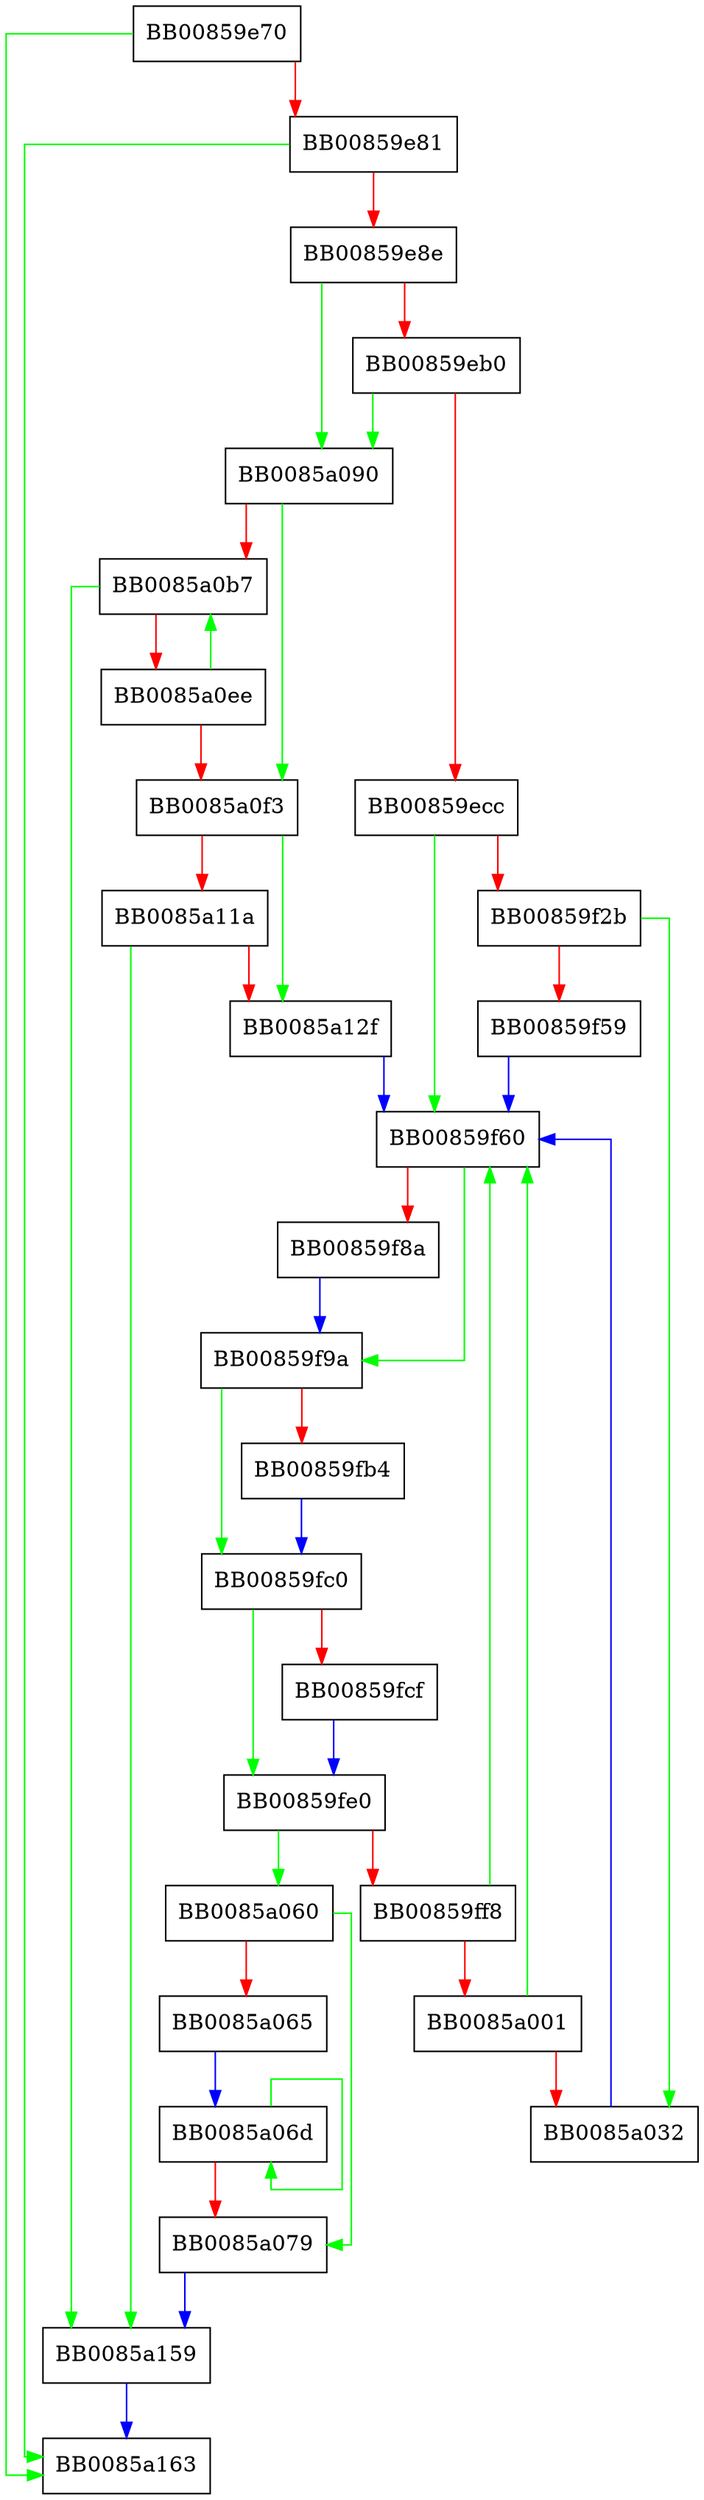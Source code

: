 digraph padlock_ctr32_encrypt {
  node [shape="box"];
  graph [splines=ortho];
  BB00859e70 -> BB0085a163 [color="green"];
  BB00859e70 -> BB00859e81 [color="red"];
  BB00859e81 -> BB0085a163 [color="green"];
  BB00859e81 -> BB00859e8e [color="red"];
  BB00859e8e -> BB0085a090 [color="green"];
  BB00859e8e -> BB00859eb0 [color="red"];
  BB00859eb0 -> BB0085a090 [color="green"];
  BB00859eb0 -> BB00859ecc [color="red"];
  BB00859ecc -> BB00859f60 [color="green"];
  BB00859ecc -> BB00859f2b [color="red"];
  BB00859f2b -> BB0085a032 [color="green"];
  BB00859f2b -> BB00859f59 [color="red"];
  BB00859f59 -> BB00859f60 [color="blue"];
  BB00859f60 -> BB00859f9a [color="green"];
  BB00859f60 -> BB00859f8a [color="red"];
  BB00859f8a -> BB00859f9a [color="blue"];
  BB00859f9a -> BB00859fc0 [color="green"];
  BB00859f9a -> BB00859fb4 [color="red"];
  BB00859fb4 -> BB00859fc0 [color="blue"];
  BB00859fc0 -> BB00859fe0 [color="green"];
  BB00859fc0 -> BB00859fcf [color="red"];
  BB00859fcf -> BB00859fe0 [color="blue"];
  BB00859fe0 -> BB0085a060 [color="green"];
  BB00859fe0 -> BB00859ff8 [color="red"];
  BB00859ff8 -> BB00859f60 [color="green"];
  BB00859ff8 -> BB0085a001 [color="red"];
  BB0085a001 -> BB00859f60 [color="green"];
  BB0085a001 -> BB0085a032 [color="red"];
  BB0085a032 -> BB00859f60 [color="blue"];
  BB0085a060 -> BB0085a079 [color="green"];
  BB0085a060 -> BB0085a065 [color="red"];
  BB0085a065 -> BB0085a06d [color="blue"];
  BB0085a06d -> BB0085a06d [color="green"];
  BB0085a06d -> BB0085a079 [color="red"];
  BB0085a079 -> BB0085a159 [color="blue"];
  BB0085a090 -> BB0085a0f3 [color="green"];
  BB0085a090 -> BB0085a0b7 [color="red"];
  BB0085a0b7 -> BB0085a159 [color="green"];
  BB0085a0b7 -> BB0085a0ee [color="red"];
  BB0085a0ee -> BB0085a0b7 [color="green"];
  BB0085a0ee -> BB0085a0f3 [color="red"];
  BB0085a0f3 -> BB0085a12f [color="green"];
  BB0085a0f3 -> BB0085a11a [color="red"];
  BB0085a11a -> BB0085a159 [color="green"];
  BB0085a11a -> BB0085a12f [color="red"];
  BB0085a12f -> BB00859f60 [color="blue"];
  BB0085a159 -> BB0085a163 [color="blue"];
}